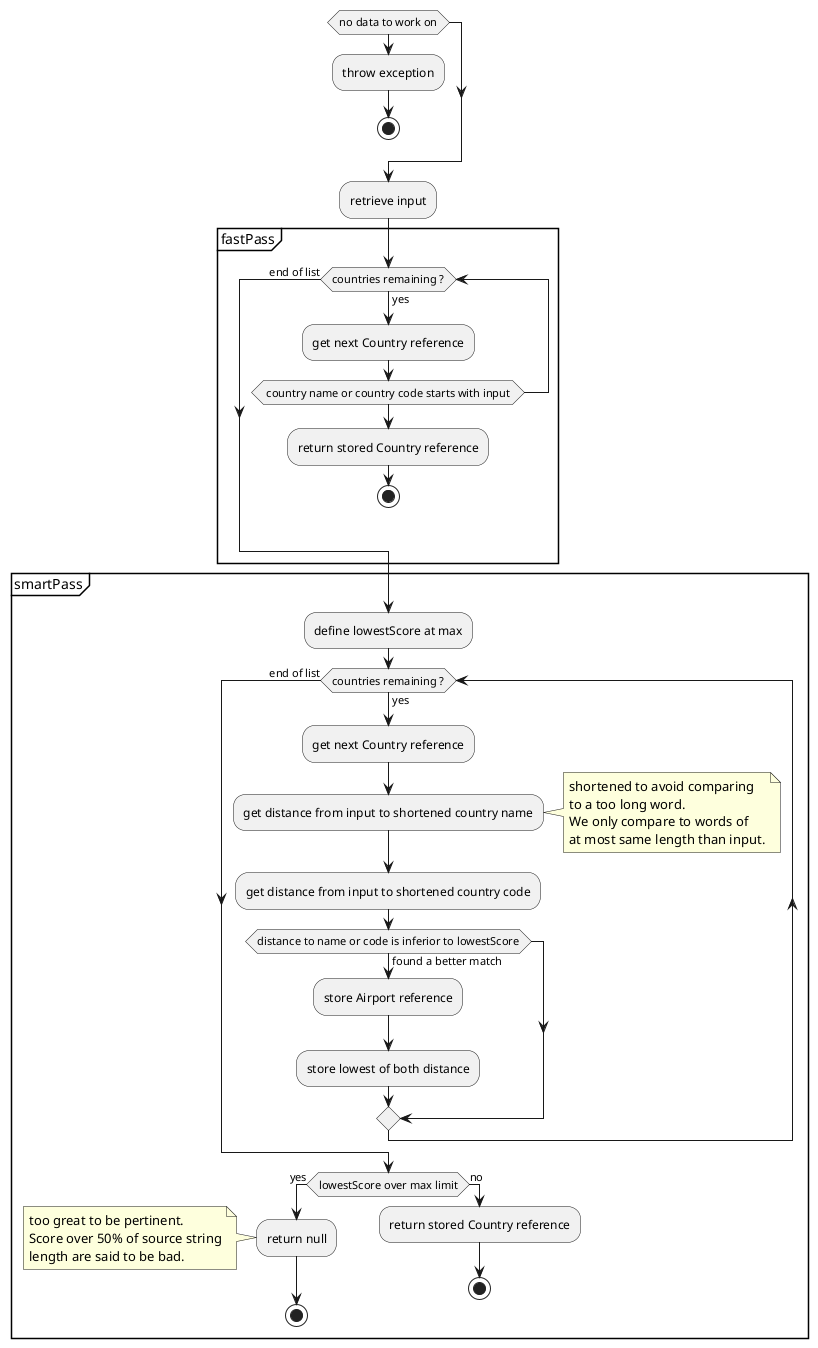 @startuml

if (no data to work on)
	:throw exception;
	stop
endif 
:retrieve input;
partition fastPass {
while (countries remaining ?) is (yes)
	:get next Country reference;
	if ( country name or country code starts with input )
		:return stored Country reference;
		stop
	endif 
endwhile (end of list)
}
partition smartPass {
	:define lowestScore at max;
	while (countries remaining ?) is (yes)
		:get next Country reference;
		:get distance from input to shortened country name;
		note right
			shortened to avoid comparing
			to a too long word.
			We only compare to words of
			at most same length than input.
		end note
		:get distance from input to shortened country code;
		if (distance to name or code is inferior to lowestScore) then (found a better match)
			:store Airport reference;
			:store lowest of both distance;
		endif
	endwhile (end of list)
	if (lowestScore over max limit) then (yes)
		:return null;
		note left
			too great to be pertinent.
			Score over 50% of source string
			length are said to be bad.
		 end note
		stop
	else (no)
		:return stored Country reference;
		stop
	endif
}
@enduml